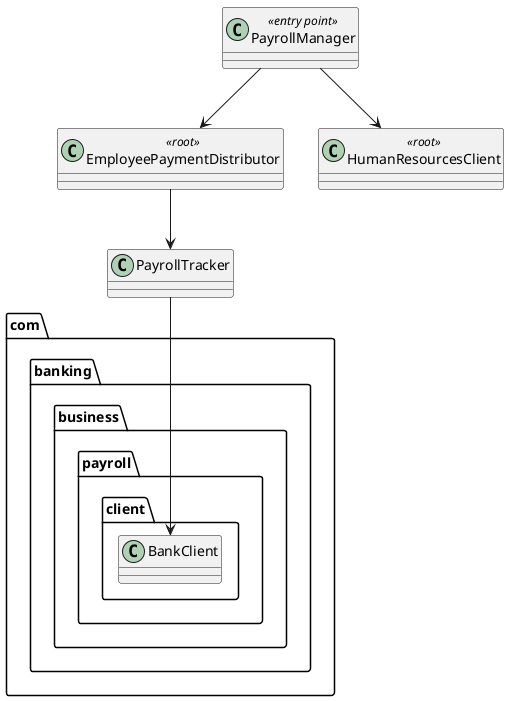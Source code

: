 @startuml
  
class PayrollManager <<entry point>>
class EmployeePaymentDistributor <<root>>
class PayrollTracker
class com.banking.business.payroll.client.BankClient
class HumanResourcesClient <<root>>

PayrollManager --> EmployeePaymentDistributor
PayrollManager --> HumanResourcesClient
EmployeePaymentDistributor --> PayrollTracker
PayrollTracker --> com.banking.business.payroll.client.BankClient

@enduml

